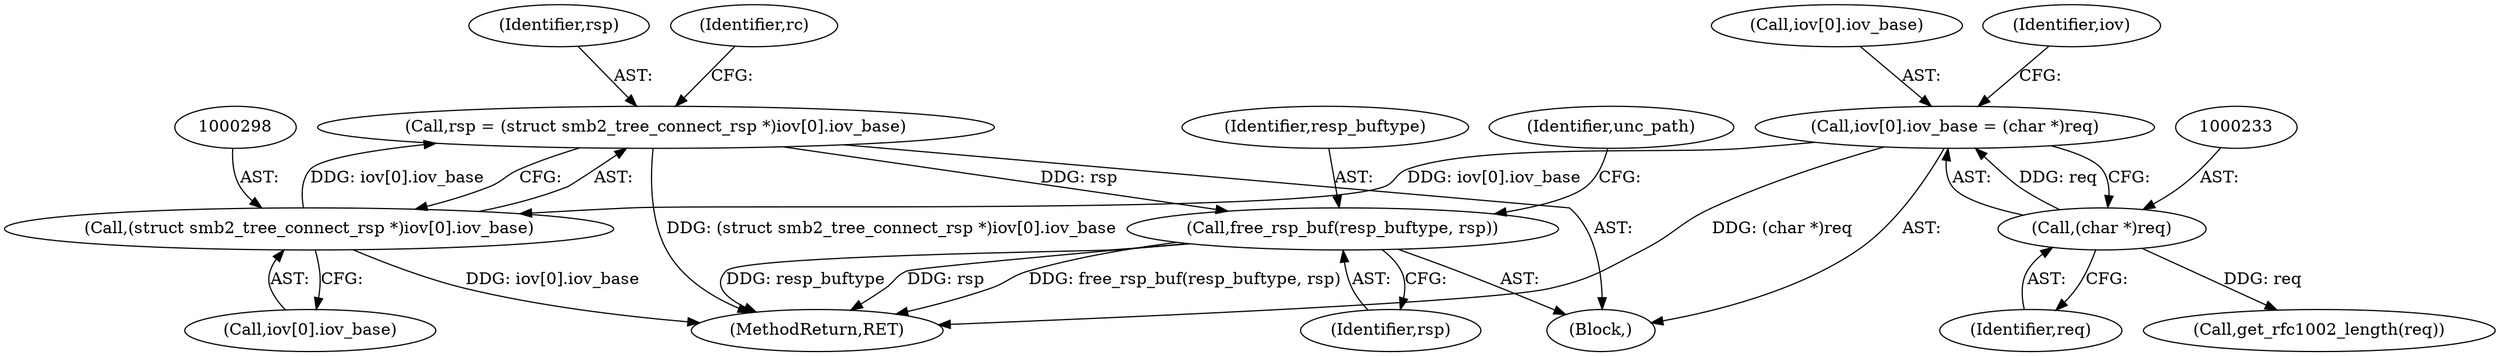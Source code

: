 digraph "0_linux_18f39e7be0121317550d03e267e3ebd4dbfbb3ce@pointer" {
"1000295" [label="(Call,rsp = (struct smb2_tree_connect_rsp *)iov[0].iov_base)"];
"1000297" [label="(Call,(struct smb2_tree_connect_rsp *)iov[0].iov_base)"];
"1000226" [label="(Call,iov[0].iov_base = (char *)req)"];
"1000232" [label="(Call,(char *)req)"];
"1000476" [label="(Call,free_rsp_buf(resp_buftype, rsp))"];
"1000114" [label="(Block,)"];
"1000295" [label="(Call,rsp = (struct smb2_tree_connect_rsp *)iov[0].iov_base)"];
"1000476" [label="(Call,free_rsp_buf(resp_buftype, rsp))"];
"1000297" [label="(Call,(struct smb2_tree_connect_rsp *)iov[0].iov_base)"];
"1000232" [label="(Call,(char *)req)"];
"1000478" [label="(Identifier,rsp)"];
"1000226" [label="(Call,iov[0].iov_base = (char *)req)"];
"1000296" [label="(Identifier,rsp)"];
"1000227" [label="(Call,iov[0].iov_base)"];
"1000306" [label="(Identifier,rc)"];
"1000505" [label="(MethodReturn,RET)"];
"1000477" [label="(Identifier,resp_buftype)"];
"1000238" [label="(Identifier,iov)"];
"1000234" [label="(Identifier,req)"];
"1000480" [label="(Identifier,unc_path)"];
"1000242" [label="(Call,get_rfc1002_length(req))"];
"1000299" [label="(Call,iov[0].iov_base)"];
"1000295" -> "1000114"  [label="AST: "];
"1000295" -> "1000297"  [label="CFG: "];
"1000296" -> "1000295"  [label="AST: "];
"1000297" -> "1000295"  [label="AST: "];
"1000306" -> "1000295"  [label="CFG: "];
"1000295" -> "1000505"  [label="DDG: (struct smb2_tree_connect_rsp *)iov[0].iov_base"];
"1000297" -> "1000295"  [label="DDG: iov[0].iov_base"];
"1000295" -> "1000476"  [label="DDG: rsp"];
"1000297" -> "1000299"  [label="CFG: "];
"1000298" -> "1000297"  [label="AST: "];
"1000299" -> "1000297"  [label="AST: "];
"1000297" -> "1000505"  [label="DDG: iov[0].iov_base"];
"1000226" -> "1000297"  [label="DDG: iov[0].iov_base"];
"1000226" -> "1000114"  [label="AST: "];
"1000226" -> "1000232"  [label="CFG: "];
"1000227" -> "1000226"  [label="AST: "];
"1000232" -> "1000226"  [label="AST: "];
"1000238" -> "1000226"  [label="CFG: "];
"1000226" -> "1000505"  [label="DDG: (char *)req"];
"1000232" -> "1000226"  [label="DDG: req"];
"1000232" -> "1000234"  [label="CFG: "];
"1000233" -> "1000232"  [label="AST: "];
"1000234" -> "1000232"  [label="AST: "];
"1000232" -> "1000242"  [label="DDG: req"];
"1000476" -> "1000114"  [label="AST: "];
"1000476" -> "1000478"  [label="CFG: "];
"1000477" -> "1000476"  [label="AST: "];
"1000478" -> "1000476"  [label="AST: "];
"1000480" -> "1000476"  [label="CFG: "];
"1000476" -> "1000505"  [label="DDG: free_rsp_buf(resp_buftype, rsp)"];
"1000476" -> "1000505"  [label="DDG: resp_buftype"];
"1000476" -> "1000505"  [label="DDG: rsp"];
}
